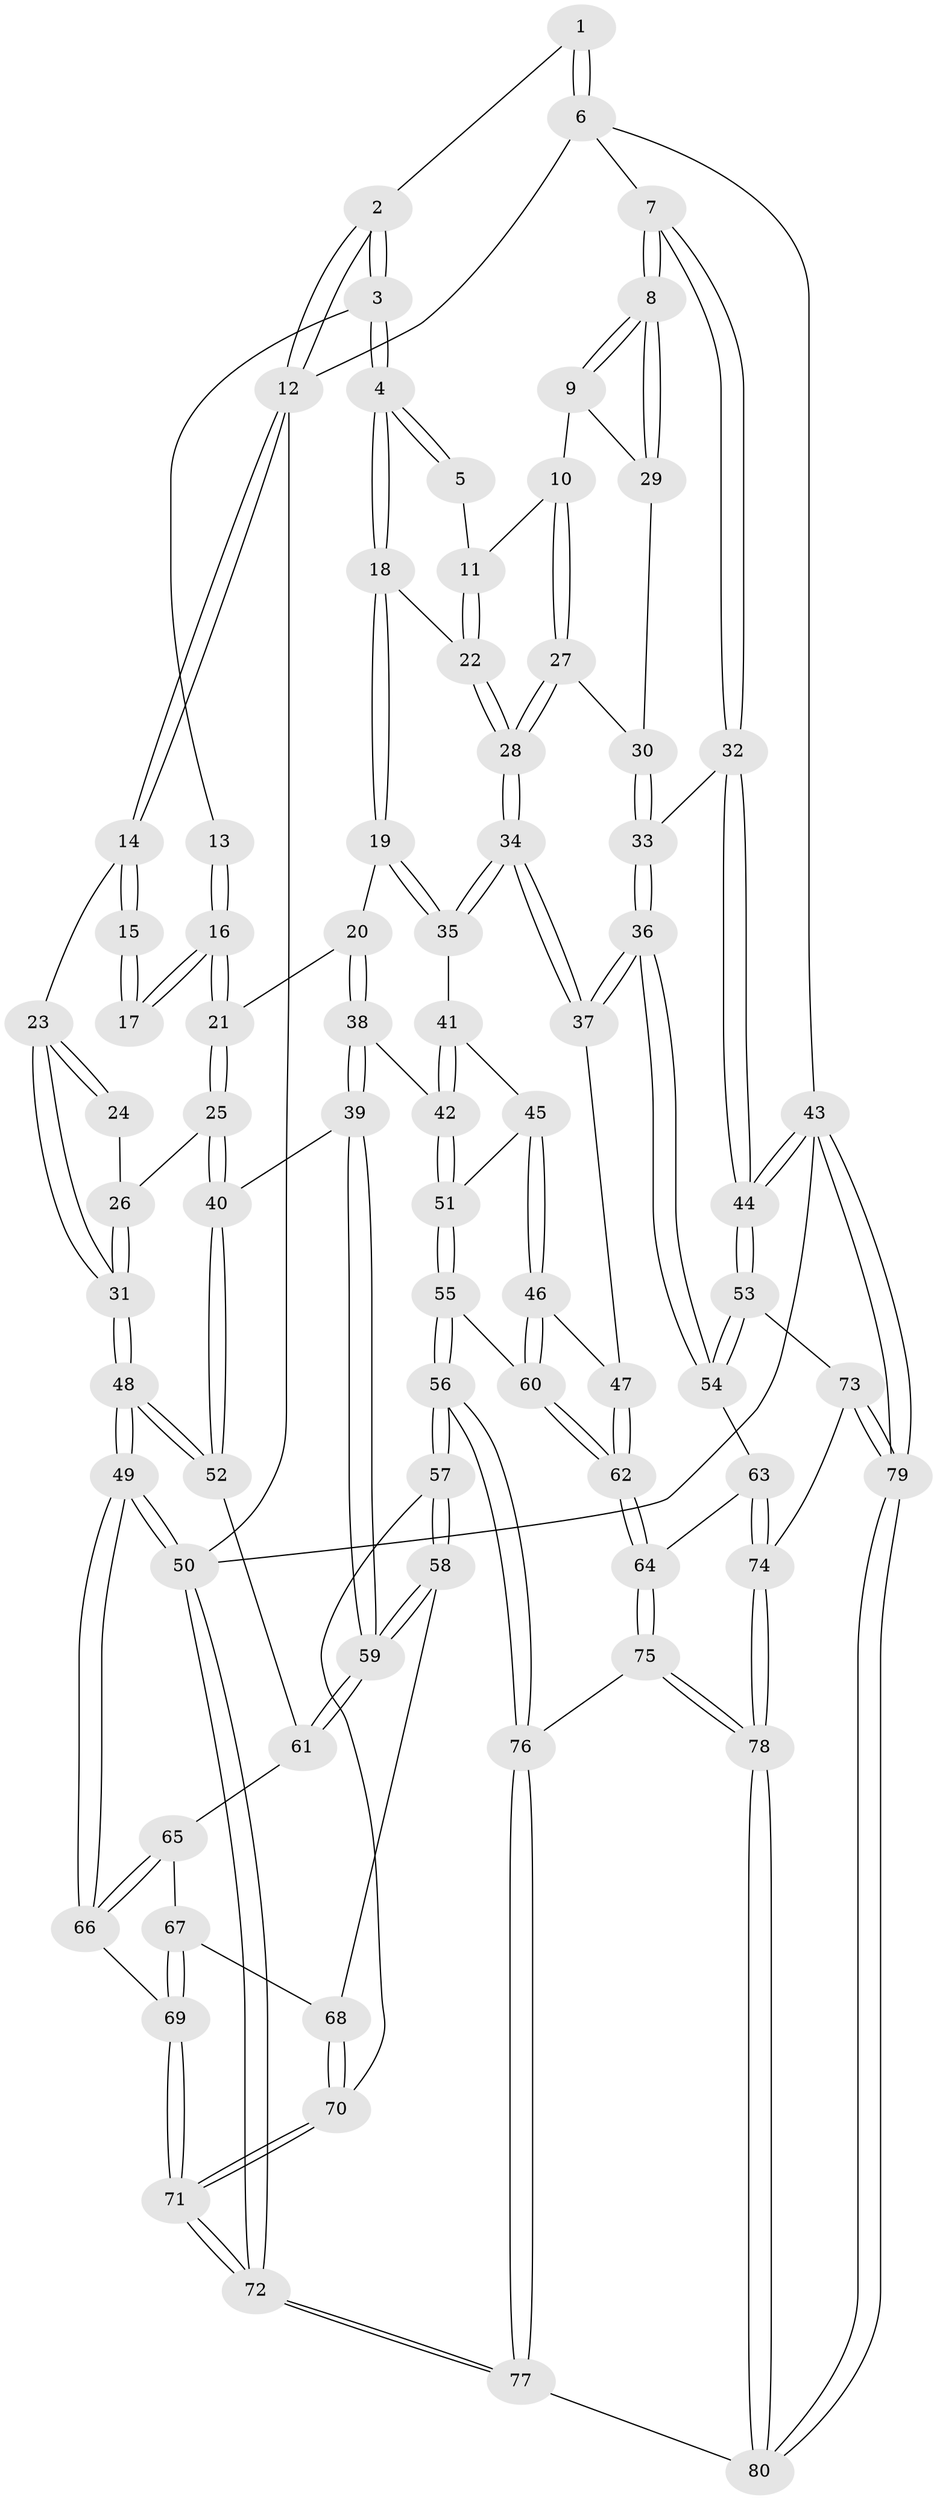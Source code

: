 // coarse degree distribution, {3: 0.28125, 5: 0.09375, 2: 0.03125, 4: 0.5625, 6: 0.03125}
// Generated by graph-tools (version 1.1) at 2025/38/03/04/25 23:38:35]
// undirected, 80 vertices, 197 edges
graph export_dot {
  node [color=gray90,style=filled];
  1 [pos="+0.9974712161533947+0"];
  2 [pos="+0.3861835267472275+0"];
  3 [pos="+0.38516604778104996+0.02043371010922998"];
  4 [pos="+0.4881330965941857+0.1707403008722789"];
  5 [pos="+0.8800441994348676+0"];
  6 [pos="+1+0"];
  7 [pos="+1+0"];
  8 [pos="+1+0"];
  9 [pos="+0.839568326766769+0.25953546067832317"];
  10 [pos="+0.8346861742872881+0.2613808198178604"];
  11 [pos="+0.7428509610075715+0.1736699444638078"];
  12 [pos="+0+0"];
  13 [pos="+0.30527145811628326+0.07176657739549691"];
  14 [pos="+0+0"];
  15 [pos="+0.11247372684530609+0.040050647509096655"];
  16 [pos="+0.19016376953509362+0.20008006619049634"];
  17 [pos="+0.16651600986763335+0.19378625370665006"];
  18 [pos="+0.5003048122398746+0.21177467790924331"];
  19 [pos="+0.4472366109957264+0.3081450049040105"];
  20 [pos="+0.38156738141125385+0.3280067094393926"];
  21 [pos="+0.23926068443929643+0.32685199261416975"];
  22 [pos="+0.6266387826834096+0.23941808849859364"];
  23 [pos="+0+0"];
  24 [pos="+0.09827918969096999+0.19875830860861418"];
  25 [pos="+0.16447430660118953+0.41827632328027503"];
  26 [pos="+0.041156737856542135+0.28313472648255994"];
  27 [pos="+0.8110665746770428+0.35616160147802584"];
  28 [pos="+0.7510225913134605+0.4341501454575445"];
  29 [pos="+0.9279920618934756+0.30764852166534357"];
  30 [pos="+0.9193964592995525+0.3451525140480812"];
  31 [pos="+0+0.3405546442341847"];
  32 [pos="+1+0.3060498907865864"];
  33 [pos="+0.9687717270376963+0.3921974189491228"];
  34 [pos="+0.7498763190878553+0.47319179976559916"];
  35 [pos="+0.47855875188181907+0.3848498441413764"];
  36 [pos="+0.8644837401548844+0.5388191356860361"];
  37 [pos="+0.7509992807183603+0.4777191287376156"];
  38 [pos="+0.32200609304608635+0.5253491195935919"];
  39 [pos="+0.26761202428901637+0.5409884451674319"];
  40 [pos="+0.148334284224644+0.46690180806034104"];
  41 [pos="+0.4786372522703648+0.4007974367044108"];
  42 [pos="+0.33147040325500027+0.5275693820663944"];
  43 [pos="+1+1"];
  44 [pos="+1+0.6786785132578836"];
  45 [pos="+0.48652393095365176+0.4700282395084872"];
  46 [pos="+0.5886908733363047+0.5612469766146416"];
  47 [pos="+0.6984355478877335+0.5282903101694839"];
  48 [pos="+0+0.5461890423247889"];
  49 [pos="+0+0.5811690558061217"];
  50 [pos="+0+1"];
  51 [pos="+0.41484848655292683+0.5617890387553994"];
  52 [pos="+0.07400863908387717+0.5115968522789589"];
  53 [pos="+1+0.6770682848717153"];
  54 [pos="+0.9503287850553658+0.6425985405231531"];
  55 [pos="+0.463828639841115+0.7119475497824139"];
  56 [pos="+0.40436076357916134+0.7727343527319093"];
  57 [pos="+0.3831064137380239+0.7617936520940933"];
  58 [pos="+0.29468812139463174+0.6956318792740699"];
  59 [pos="+0.27455227717173714+0.6301270131559612"];
  60 [pos="+0.4970023885770924+0.7017806458851982"];
  61 [pos="+0.1337493673835163+0.637779700676108"];
  62 [pos="+0.6881063144627361+0.7637052472812604"];
  63 [pos="+0.8365672847747804+0.7395841840183153"];
  64 [pos="+0.7072492412810022+0.7843895926306991"];
  65 [pos="+0.13466363880899537+0.643054484610696"];
  66 [pos="+0.10084868367679127+0.7296155788879133"];
  67 [pos="+0.2114105579919301+0.7054057702330633"];
  68 [pos="+0.23707484715543925+0.7076766317024341"];
  69 [pos="+0.11467057632550937+0.7645369905652297"];
  70 [pos="+0.17989302315744077+0.8131142235628959"];
  71 [pos="+0.10954668629406504+0.8608756759818681"];
  72 [pos="+0+1"];
  73 [pos="+0.9386171789601836+0.8799382458281009"];
  74 [pos="+0.8775335471941216+0.879106327232941"];
  75 [pos="+0.6874803940629526+0.9330545535162161"];
  76 [pos="+0.4046545522039101+0.8026385349709737"];
  77 [pos="+0.29805913709315696+1"];
  78 [pos="+0.7150765989458344+1"];
  79 [pos="+1+1"];
  80 [pos="+0.7124368188975063+1"];
  1 -- 2;
  1 -- 6;
  1 -- 6;
  2 -- 3;
  2 -- 3;
  2 -- 12;
  2 -- 12;
  3 -- 4;
  3 -- 4;
  3 -- 13;
  4 -- 5;
  4 -- 5;
  4 -- 18;
  4 -- 18;
  5 -- 11;
  6 -- 7;
  6 -- 12;
  6 -- 43;
  7 -- 8;
  7 -- 8;
  7 -- 32;
  7 -- 32;
  8 -- 9;
  8 -- 9;
  8 -- 29;
  8 -- 29;
  9 -- 10;
  9 -- 29;
  10 -- 11;
  10 -- 27;
  10 -- 27;
  11 -- 22;
  11 -- 22;
  12 -- 14;
  12 -- 14;
  12 -- 50;
  13 -- 16;
  13 -- 16;
  14 -- 15;
  14 -- 15;
  14 -- 23;
  15 -- 17;
  15 -- 17;
  16 -- 17;
  16 -- 17;
  16 -- 21;
  16 -- 21;
  18 -- 19;
  18 -- 19;
  18 -- 22;
  19 -- 20;
  19 -- 35;
  19 -- 35;
  20 -- 21;
  20 -- 38;
  20 -- 38;
  21 -- 25;
  21 -- 25;
  22 -- 28;
  22 -- 28;
  23 -- 24;
  23 -- 24;
  23 -- 31;
  23 -- 31;
  24 -- 26;
  25 -- 26;
  25 -- 40;
  25 -- 40;
  26 -- 31;
  26 -- 31;
  27 -- 28;
  27 -- 28;
  27 -- 30;
  28 -- 34;
  28 -- 34;
  29 -- 30;
  30 -- 33;
  30 -- 33;
  31 -- 48;
  31 -- 48;
  32 -- 33;
  32 -- 44;
  32 -- 44;
  33 -- 36;
  33 -- 36;
  34 -- 35;
  34 -- 35;
  34 -- 37;
  34 -- 37;
  35 -- 41;
  36 -- 37;
  36 -- 37;
  36 -- 54;
  36 -- 54;
  37 -- 47;
  38 -- 39;
  38 -- 39;
  38 -- 42;
  39 -- 40;
  39 -- 59;
  39 -- 59;
  40 -- 52;
  40 -- 52;
  41 -- 42;
  41 -- 42;
  41 -- 45;
  42 -- 51;
  42 -- 51;
  43 -- 44;
  43 -- 44;
  43 -- 79;
  43 -- 79;
  43 -- 50;
  44 -- 53;
  44 -- 53;
  45 -- 46;
  45 -- 46;
  45 -- 51;
  46 -- 47;
  46 -- 60;
  46 -- 60;
  47 -- 62;
  47 -- 62;
  48 -- 49;
  48 -- 49;
  48 -- 52;
  48 -- 52;
  49 -- 50;
  49 -- 50;
  49 -- 66;
  49 -- 66;
  50 -- 72;
  50 -- 72;
  51 -- 55;
  51 -- 55;
  52 -- 61;
  53 -- 54;
  53 -- 54;
  53 -- 73;
  54 -- 63;
  55 -- 56;
  55 -- 56;
  55 -- 60;
  56 -- 57;
  56 -- 57;
  56 -- 76;
  56 -- 76;
  57 -- 58;
  57 -- 58;
  57 -- 70;
  58 -- 59;
  58 -- 59;
  58 -- 68;
  59 -- 61;
  59 -- 61;
  60 -- 62;
  60 -- 62;
  61 -- 65;
  62 -- 64;
  62 -- 64;
  63 -- 64;
  63 -- 74;
  63 -- 74;
  64 -- 75;
  64 -- 75;
  65 -- 66;
  65 -- 66;
  65 -- 67;
  66 -- 69;
  67 -- 68;
  67 -- 69;
  67 -- 69;
  68 -- 70;
  68 -- 70;
  69 -- 71;
  69 -- 71;
  70 -- 71;
  70 -- 71;
  71 -- 72;
  71 -- 72;
  72 -- 77;
  72 -- 77;
  73 -- 74;
  73 -- 79;
  73 -- 79;
  74 -- 78;
  74 -- 78;
  75 -- 76;
  75 -- 78;
  75 -- 78;
  76 -- 77;
  76 -- 77;
  77 -- 80;
  78 -- 80;
  78 -- 80;
  79 -- 80;
  79 -- 80;
}
